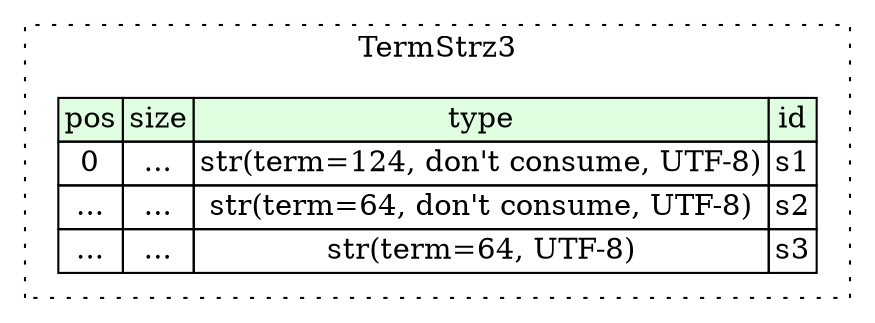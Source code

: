 digraph {
	rankdir=LR;
	node [shape=plaintext];
	subgraph cluster__term_strz3 {
		label="TermStrz3";
		graph[style=dotted];

		term_strz3__seq [label=<<TABLE BORDER="0" CELLBORDER="1" CELLSPACING="0">
			<TR><TD BGCOLOR="#E0FFE0">pos</TD><TD BGCOLOR="#E0FFE0">size</TD><TD BGCOLOR="#E0FFE0">type</TD><TD BGCOLOR="#E0FFE0">id</TD></TR>
			<TR><TD PORT="s1_pos">0</TD><TD PORT="s1_size">...</TD><TD>str(term=124, don't consume, UTF-8)</TD><TD PORT="s1_type">s1</TD></TR>
			<TR><TD PORT="s2_pos">...</TD><TD PORT="s2_size">...</TD><TD>str(term=64, don't consume, UTF-8)</TD><TD PORT="s2_type">s2</TD></TR>
			<TR><TD PORT="s3_pos">...</TD><TD PORT="s3_size">...</TD><TD>str(term=64, UTF-8)</TD><TD PORT="s3_type">s3</TD></TR>
		</TABLE>>];
	}
}
